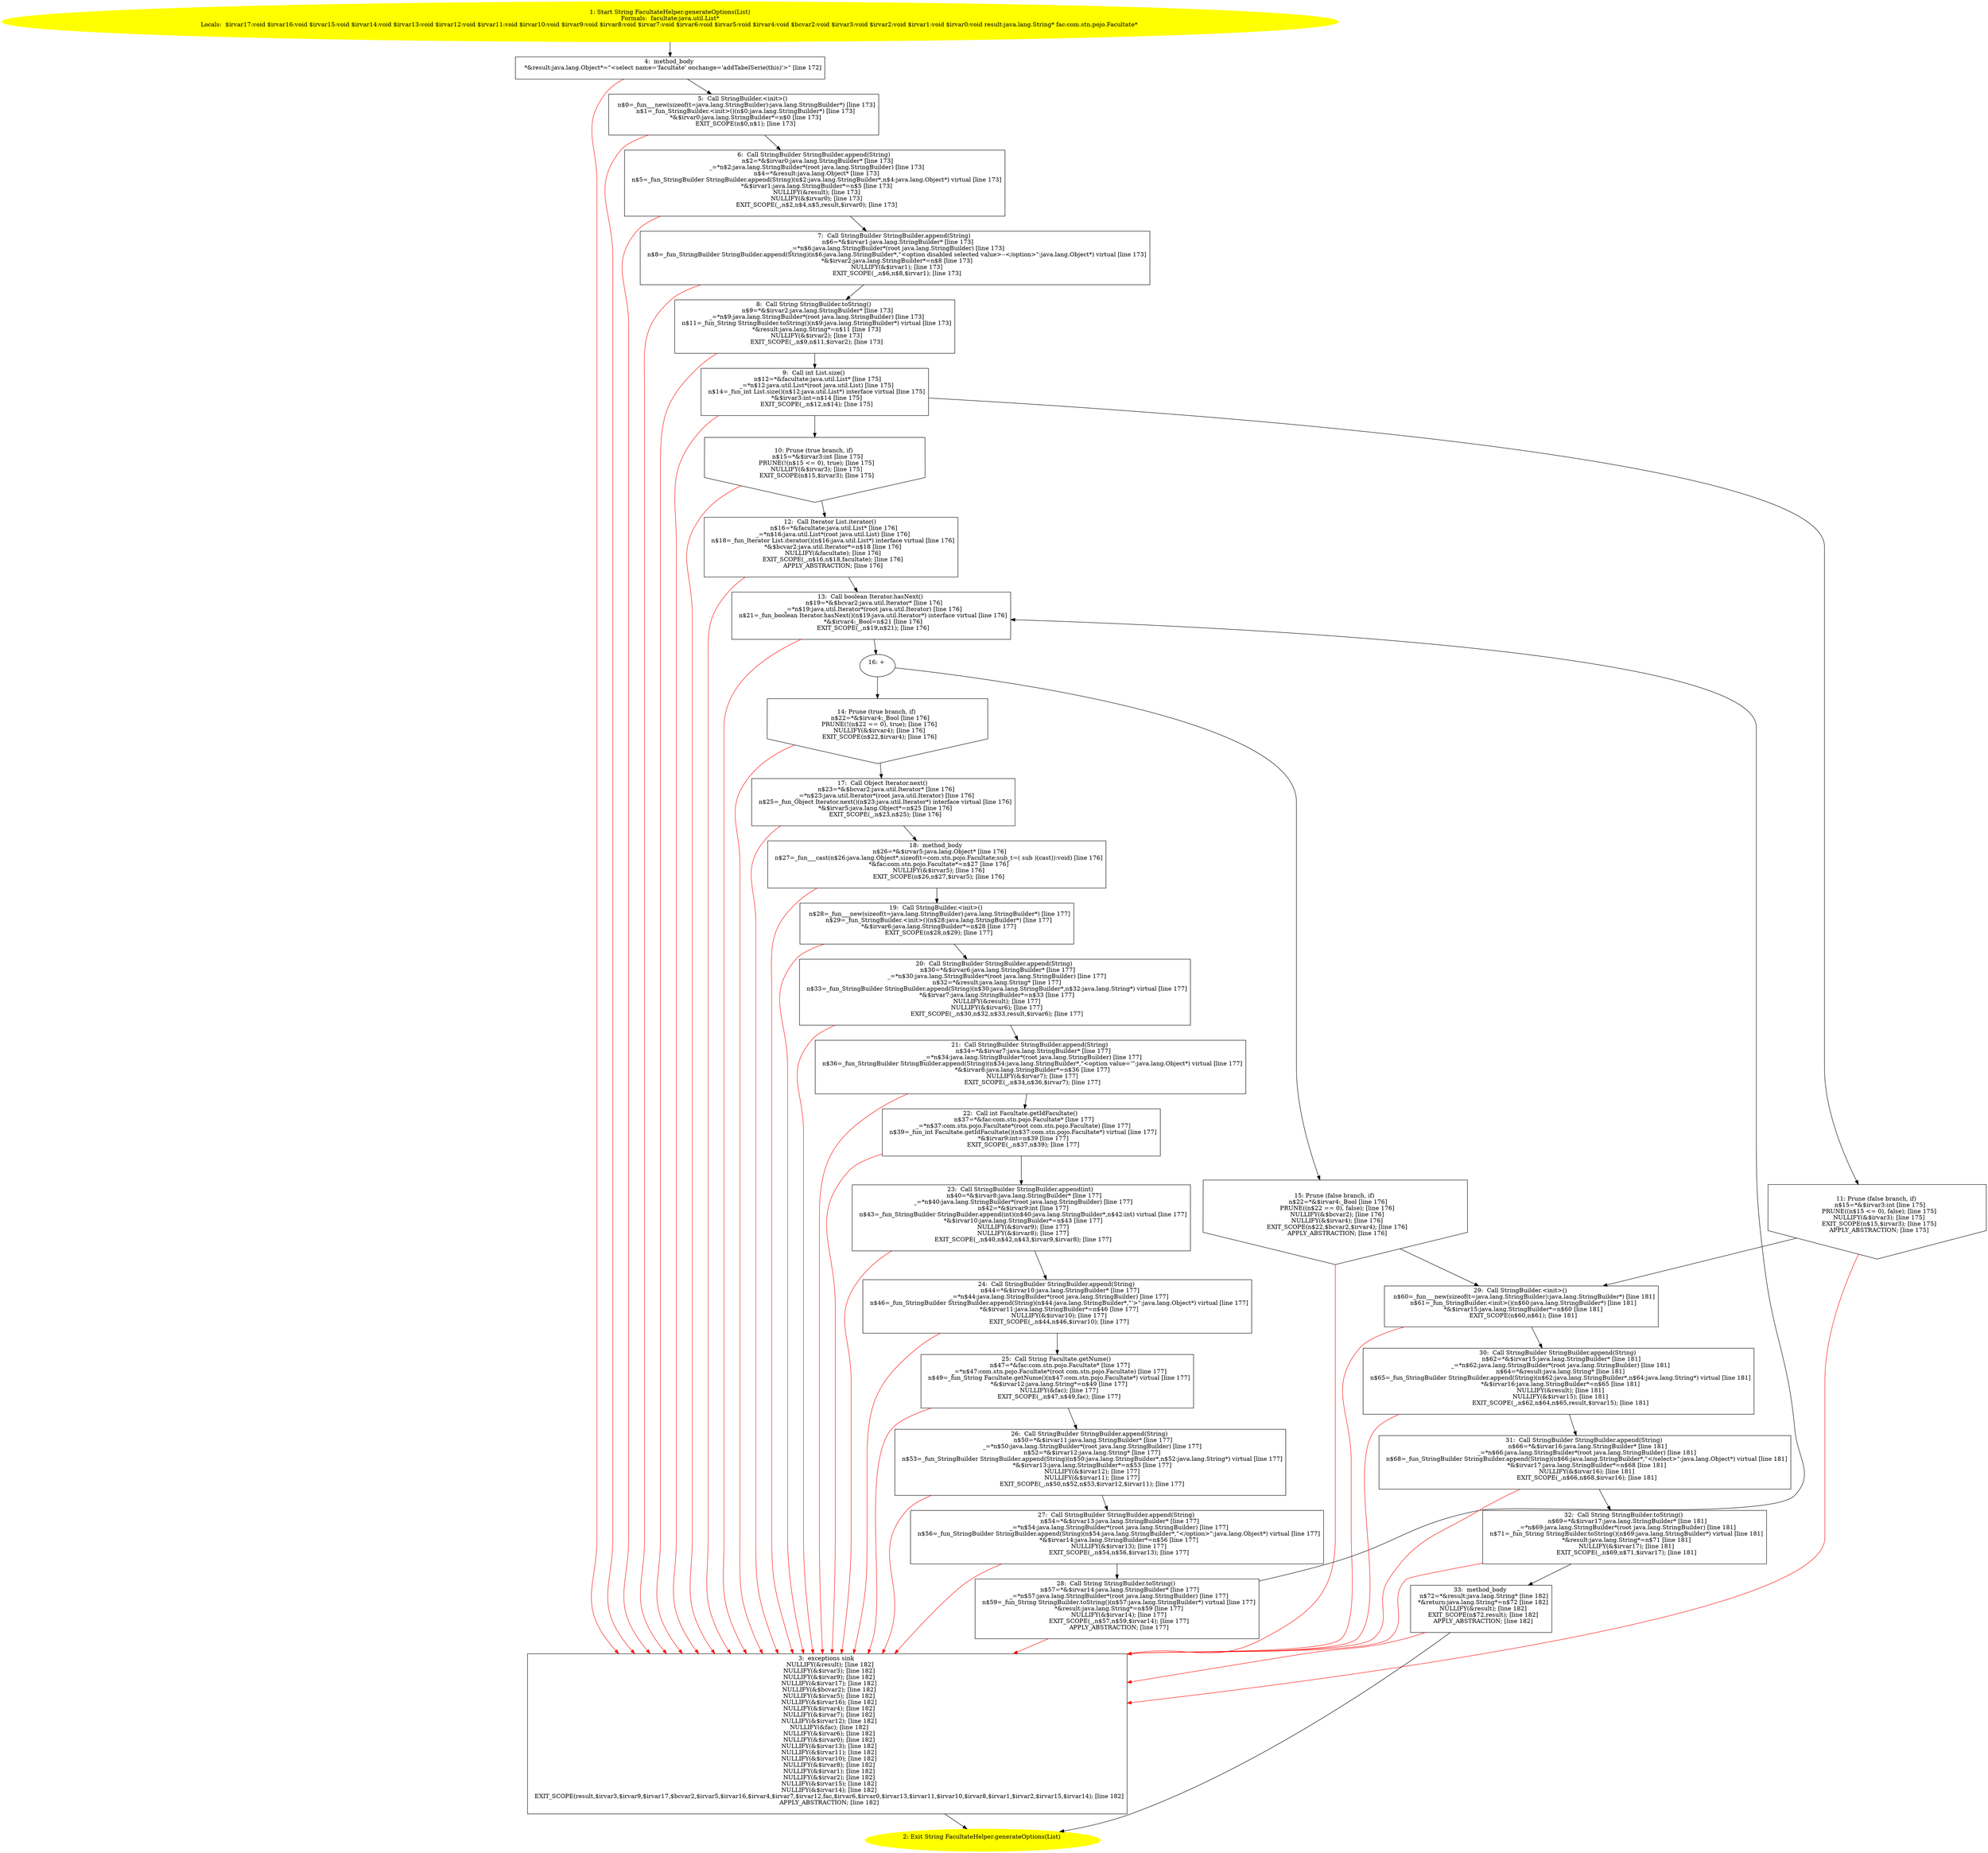 /* @generated */
digraph cfg {
"com.stn.helpers.FacultateHelper.generateOptions(java.util.List):java.lang.String.1be2f9371df6adc9c502d58db82ee030_1" [label="1: Start String FacultateHelper.generateOptions(List)\nFormals:  facultate:java.util.List*\nLocals:  $irvar17:void $irvar16:void $irvar15:void $irvar14:void $irvar13:void $irvar12:void $irvar11:void $irvar10:void $irvar9:void $irvar8:void $irvar7:void $irvar6:void $irvar5:void $irvar4:void $bcvar2:void $irvar3:void $irvar2:void $irvar1:void $irvar0:void result:java.lang.String* fac:com.stn.pojo.Facultate* \n  " color=yellow style=filled]
	

	 "com.stn.helpers.FacultateHelper.generateOptions(java.util.List):java.lang.String.1be2f9371df6adc9c502d58db82ee030_1" -> "com.stn.helpers.FacultateHelper.generateOptions(java.util.List):java.lang.String.1be2f9371df6adc9c502d58db82ee030_4" ;
"com.stn.helpers.FacultateHelper.generateOptions(java.util.List):java.lang.String.1be2f9371df6adc9c502d58db82ee030_2" [label="2: Exit String FacultateHelper.generateOptions(List) \n  " color=yellow style=filled]
	

"com.stn.helpers.FacultateHelper.generateOptions(java.util.List):java.lang.String.1be2f9371df6adc9c502d58db82ee030_3" [label="3:  exceptions sink \n   NULLIFY(&result); [line 182]\n  NULLIFY(&$irvar3); [line 182]\n  NULLIFY(&$irvar9); [line 182]\n  NULLIFY(&$irvar17); [line 182]\n  NULLIFY(&$bcvar2); [line 182]\n  NULLIFY(&$irvar5); [line 182]\n  NULLIFY(&$irvar16); [line 182]\n  NULLIFY(&$irvar4); [line 182]\n  NULLIFY(&$irvar7); [line 182]\n  NULLIFY(&$irvar12); [line 182]\n  NULLIFY(&fac); [line 182]\n  NULLIFY(&$irvar6); [line 182]\n  NULLIFY(&$irvar0); [line 182]\n  NULLIFY(&$irvar13); [line 182]\n  NULLIFY(&$irvar11); [line 182]\n  NULLIFY(&$irvar10); [line 182]\n  NULLIFY(&$irvar8); [line 182]\n  NULLIFY(&$irvar1); [line 182]\n  NULLIFY(&$irvar2); [line 182]\n  NULLIFY(&$irvar15); [line 182]\n  NULLIFY(&$irvar14); [line 182]\n  EXIT_SCOPE(result,$irvar3,$irvar9,$irvar17,$bcvar2,$irvar5,$irvar16,$irvar4,$irvar7,$irvar12,fac,$irvar6,$irvar0,$irvar13,$irvar11,$irvar10,$irvar8,$irvar1,$irvar2,$irvar15,$irvar14); [line 182]\n  APPLY_ABSTRACTION; [line 182]\n " shape="box"]
	

	 "com.stn.helpers.FacultateHelper.generateOptions(java.util.List):java.lang.String.1be2f9371df6adc9c502d58db82ee030_3" -> "com.stn.helpers.FacultateHelper.generateOptions(java.util.List):java.lang.String.1be2f9371df6adc9c502d58db82ee030_2" ;
"com.stn.helpers.FacultateHelper.generateOptions(java.util.List):java.lang.String.1be2f9371df6adc9c502d58db82ee030_4" [label="4:  method_body \n   *&result:java.lang.Object*=\"<select name='facultate' onchange='addTabelSerie(this)'>\" [line 172]\n " shape="box"]
	

	 "com.stn.helpers.FacultateHelper.generateOptions(java.util.List):java.lang.String.1be2f9371df6adc9c502d58db82ee030_4" -> "com.stn.helpers.FacultateHelper.generateOptions(java.util.List):java.lang.String.1be2f9371df6adc9c502d58db82ee030_5" ;
	 "com.stn.helpers.FacultateHelper.generateOptions(java.util.List):java.lang.String.1be2f9371df6adc9c502d58db82ee030_4" -> "com.stn.helpers.FacultateHelper.generateOptions(java.util.List):java.lang.String.1be2f9371df6adc9c502d58db82ee030_3" [color="red" ];
"com.stn.helpers.FacultateHelper.generateOptions(java.util.List):java.lang.String.1be2f9371df6adc9c502d58db82ee030_5" [label="5:  Call StringBuilder.<init>() \n   n$0=_fun___new(sizeof(t=java.lang.StringBuilder):java.lang.StringBuilder*) [line 173]\n  n$1=_fun_StringBuilder.<init>()(n$0:java.lang.StringBuilder*) [line 173]\n  *&$irvar0:java.lang.StringBuilder*=n$0 [line 173]\n  EXIT_SCOPE(n$0,n$1); [line 173]\n " shape="box"]
	

	 "com.stn.helpers.FacultateHelper.generateOptions(java.util.List):java.lang.String.1be2f9371df6adc9c502d58db82ee030_5" -> "com.stn.helpers.FacultateHelper.generateOptions(java.util.List):java.lang.String.1be2f9371df6adc9c502d58db82ee030_6" ;
	 "com.stn.helpers.FacultateHelper.generateOptions(java.util.List):java.lang.String.1be2f9371df6adc9c502d58db82ee030_5" -> "com.stn.helpers.FacultateHelper.generateOptions(java.util.List):java.lang.String.1be2f9371df6adc9c502d58db82ee030_3" [color="red" ];
"com.stn.helpers.FacultateHelper.generateOptions(java.util.List):java.lang.String.1be2f9371df6adc9c502d58db82ee030_6" [label="6:  Call StringBuilder StringBuilder.append(String) \n   n$2=*&$irvar0:java.lang.StringBuilder* [line 173]\n  _=*n$2:java.lang.StringBuilder*(root java.lang.StringBuilder) [line 173]\n  n$4=*&result:java.lang.Object* [line 173]\n  n$5=_fun_StringBuilder StringBuilder.append(String)(n$2:java.lang.StringBuilder*,n$4:java.lang.Object*) virtual [line 173]\n  *&$irvar1:java.lang.StringBuilder*=n$5 [line 173]\n  NULLIFY(&result); [line 173]\n  NULLIFY(&$irvar0); [line 173]\n  EXIT_SCOPE(_,n$2,n$4,n$5,result,$irvar0); [line 173]\n " shape="box"]
	

	 "com.stn.helpers.FacultateHelper.generateOptions(java.util.List):java.lang.String.1be2f9371df6adc9c502d58db82ee030_6" -> "com.stn.helpers.FacultateHelper.generateOptions(java.util.List):java.lang.String.1be2f9371df6adc9c502d58db82ee030_7" ;
	 "com.stn.helpers.FacultateHelper.generateOptions(java.util.List):java.lang.String.1be2f9371df6adc9c502d58db82ee030_6" -> "com.stn.helpers.FacultateHelper.generateOptions(java.util.List):java.lang.String.1be2f9371df6adc9c502d58db82ee030_3" [color="red" ];
"com.stn.helpers.FacultateHelper.generateOptions(java.util.List):java.lang.String.1be2f9371df6adc9c502d58db82ee030_7" [label="7:  Call StringBuilder StringBuilder.append(String) \n   n$6=*&$irvar1:java.lang.StringBuilder* [line 173]\n  _=*n$6:java.lang.StringBuilder*(root java.lang.StringBuilder) [line 173]\n  n$8=_fun_StringBuilder StringBuilder.append(String)(n$6:java.lang.StringBuilder*,\"<option disabled selected value>--</option>\":java.lang.Object*) virtual [line 173]\n  *&$irvar2:java.lang.StringBuilder*=n$8 [line 173]\n  NULLIFY(&$irvar1); [line 173]\n  EXIT_SCOPE(_,n$6,n$8,$irvar1); [line 173]\n " shape="box"]
	

	 "com.stn.helpers.FacultateHelper.generateOptions(java.util.List):java.lang.String.1be2f9371df6adc9c502d58db82ee030_7" -> "com.stn.helpers.FacultateHelper.generateOptions(java.util.List):java.lang.String.1be2f9371df6adc9c502d58db82ee030_8" ;
	 "com.stn.helpers.FacultateHelper.generateOptions(java.util.List):java.lang.String.1be2f9371df6adc9c502d58db82ee030_7" -> "com.stn.helpers.FacultateHelper.generateOptions(java.util.List):java.lang.String.1be2f9371df6adc9c502d58db82ee030_3" [color="red" ];
"com.stn.helpers.FacultateHelper.generateOptions(java.util.List):java.lang.String.1be2f9371df6adc9c502d58db82ee030_8" [label="8:  Call String StringBuilder.toString() \n   n$9=*&$irvar2:java.lang.StringBuilder* [line 173]\n  _=*n$9:java.lang.StringBuilder*(root java.lang.StringBuilder) [line 173]\n  n$11=_fun_String StringBuilder.toString()(n$9:java.lang.StringBuilder*) virtual [line 173]\n  *&result:java.lang.String*=n$11 [line 173]\n  NULLIFY(&$irvar2); [line 173]\n  EXIT_SCOPE(_,n$9,n$11,$irvar2); [line 173]\n " shape="box"]
	

	 "com.stn.helpers.FacultateHelper.generateOptions(java.util.List):java.lang.String.1be2f9371df6adc9c502d58db82ee030_8" -> "com.stn.helpers.FacultateHelper.generateOptions(java.util.List):java.lang.String.1be2f9371df6adc9c502d58db82ee030_9" ;
	 "com.stn.helpers.FacultateHelper.generateOptions(java.util.List):java.lang.String.1be2f9371df6adc9c502d58db82ee030_8" -> "com.stn.helpers.FacultateHelper.generateOptions(java.util.List):java.lang.String.1be2f9371df6adc9c502d58db82ee030_3" [color="red" ];
"com.stn.helpers.FacultateHelper.generateOptions(java.util.List):java.lang.String.1be2f9371df6adc9c502d58db82ee030_9" [label="9:  Call int List.size() \n   n$12=*&facultate:java.util.List* [line 175]\n  _=*n$12:java.util.List*(root java.util.List) [line 175]\n  n$14=_fun_int List.size()(n$12:java.util.List*) interface virtual [line 175]\n  *&$irvar3:int=n$14 [line 175]\n  EXIT_SCOPE(_,n$12,n$14); [line 175]\n " shape="box"]
	

	 "com.stn.helpers.FacultateHelper.generateOptions(java.util.List):java.lang.String.1be2f9371df6adc9c502d58db82ee030_9" -> "com.stn.helpers.FacultateHelper.generateOptions(java.util.List):java.lang.String.1be2f9371df6adc9c502d58db82ee030_10" ;
	 "com.stn.helpers.FacultateHelper.generateOptions(java.util.List):java.lang.String.1be2f9371df6adc9c502d58db82ee030_9" -> "com.stn.helpers.FacultateHelper.generateOptions(java.util.List):java.lang.String.1be2f9371df6adc9c502d58db82ee030_11" ;
	 "com.stn.helpers.FacultateHelper.generateOptions(java.util.List):java.lang.String.1be2f9371df6adc9c502d58db82ee030_9" -> "com.stn.helpers.FacultateHelper.generateOptions(java.util.List):java.lang.String.1be2f9371df6adc9c502d58db82ee030_3" [color="red" ];
"com.stn.helpers.FacultateHelper.generateOptions(java.util.List):java.lang.String.1be2f9371df6adc9c502d58db82ee030_10" [label="10: Prune (true branch, if) \n   n$15=*&$irvar3:int [line 175]\n  PRUNE(!(n$15 <= 0), true); [line 175]\n  NULLIFY(&$irvar3); [line 175]\n  EXIT_SCOPE(n$15,$irvar3); [line 175]\n " shape="invhouse"]
	

	 "com.stn.helpers.FacultateHelper.generateOptions(java.util.List):java.lang.String.1be2f9371df6adc9c502d58db82ee030_10" -> "com.stn.helpers.FacultateHelper.generateOptions(java.util.List):java.lang.String.1be2f9371df6adc9c502d58db82ee030_12" ;
	 "com.stn.helpers.FacultateHelper.generateOptions(java.util.List):java.lang.String.1be2f9371df6adc9c502d58db82ee030_10" -> "com.stn.helpers.FacultateHelper.generateOptions(java.util.List):java.lang.String.1be2f9371df6adc9c502d58db82ee030_3" [color="red" ];
"com.stn.helpers.FacultateHelper.generateOptions(java.util.List):java.lang.String.1be2f9371df6adc9c502d58db82ee030_11" [label="11: Prune (false branch, if) \n   n$15=*&$irvar3:int [line 175]\n  PRUNE((n$15 <= 0), false); [line 175]\n  NULLIFY(&$irvar3); [line 175]\n  EXIT_SCOPE(n$15,$irvar3); [line 175]\n  APPLY_ABSTRACTION; [line 175]\n " shape="invhouse"]
	

	 "com.stn.helpers.FacultateHelper.generateOptions(java.util.List):java.lang.String.1be2f9371df6adc9c502d58db82ee030_11" -> "com.stn.helpers.FacultateHelper.generateOptions(java.util.List):java.lang.String.1be2f9371df6adc9c502d58db82ee030_29" ;
	 "com.stn.helpers.FacultateHelper.generateOptions(java.util.List):java.lang.String.1be2f9371df6adc9c502d58db82ee030_11" -> "com.stn.helpers.FacultateHelper.generateOptions(java.util.List):java.lang.String.1be2f9371df6adc9c502d58db82ee030_3" [color="red" ];
"com.stn.helpers.FacultateHelper.generateOptions(java.util.List):java.lang.String.1be2f9371df6adc9c502d58db82ee030_12" [label="12:  Call Iterator List.iterator() \n   n$16=*&facultate:java.util.List* [line 176]\n  _=*n$16:java.util.List*(root java.util.List) [line 176]\n  n$18=_fun_Iterator List.iterator()(n$16:java.util.List*) interface virtual [line 176]\n  *&$bcvar2:java.util.Iterator*=n$18 [line 176]\n  NULLIFY(&facultate); [line 176]\n  EXIT_SCOPE(_,n$16,n$18,facultate); [line 176]\n  APPLY_ABSTRACTION; [line 176]\n " shape="box"]
	

	 "com.stn.helpers.FacultateHelper.generateOptions(java.util.List):java.lang.String.1be2f9371df6adc9c502d58db82ee030_12" -> "com.stn.helpers.FacultateHelper.generateOptions(java.util.List):java.lang.String.1be2f9371df6adc9c502d58db82ee030_13" ;
	 "com.stn.helpers.FacultateHelper.generateOptions(java.util.List):java.lang.String.1be2f9371df6adc9c502d58db82ee030_12" -> "com.stn.helpers.FacultateHelper.generateOptions(java.util.List):java.lang.String.1be2f9371df6adc9c502d58db82ee030_3" [color="red" ];
"com.stn.helpers.FacultateHelper.generateOptions(java.util.List):java.lang.String.1be2f9371df6adc9c502d58db82ee030_13" [label="13:  Call boolean Iterator.hasNext() \n   n$19=*&$bcvar2:java.util.Iterator* [line 176]\n  _=*n$19:java.util.Iterator*(root java.util.Iterator) [line 176]\n  n$21=_fun_boolean Iterator.hasNext()(n$19:java.util.Iterator*) interface virtual [line 176]\n  *&$irvar4:_Bool=n$21 [line 176]\n  EXIT_SCOPE(_,n$19,n$21); [line 176]\n " shape="box"]
	

	 "com.stn.helpers.FacultateHelper.generateOptions(java.util.List):java.lang.String.1be2f9371df6adc9c502d58db82ee030_13" -> "com.stn.helpers.FacultateHelper.generateOptions(java.util.List):java.lang.String.1be2f9371df6adc9c502d58db82ee030_16" ;
	 "com.stn.helpers.FacultateHelper.generateOptions(java.util.List):java.lang.String.1be2f9371df6adc9c502d58db82ee030_13" -> "com.stn.helpers.FacultateHelper.generateOptions(java.util.List):java.lang.String.1be2f9371df6adc9c502d58db82ee030_3" [color="red" ];
"com.stn.helpers.FacultateHelper.generateOptions(java.util.List):java.lang.String.1be2f9371df6adc9c502d58db82ee030_14" [label="14: Prune (true branch, if) \n   n$22=*&$irvar4:_Bool [line 176]\n  PRUNE(!(n$22 == 0), true); [line 176]\n  NULLIFY(&$irvar4); [line 176]\n  EXIT_SCOPE(n$22,$irvar4); [line 176]\n " shape="invhouse"]
	

	 "com.stn.helpers.FacultateHelper.generateOptions(java.util.List):java.lang.String.1be2f9371df6adc9c502d58db82ee030_14" -> "com.stn.helpers.FacultateHelper.generateOptions(java.util.List):java.lang.String.1be2f9371df6adc9c502d58db82ee030_17" ;
	 "com.stn.helpers.FacultateHelper.generateOptions(java.util.List):java.lang.String.1be2f9371df6adc9c502d58db82ee030_14" -> "com.stn.helpers.FacultateHelper.generateOptions(java.util.List):java.lang.String.1be2f9371df6adc9c502d58db82ee030_3" [color="red" ];
"com.stn.helpers.FacultateHelper.generateOptions(java.util.List):java.lang.String.1be2f9371df6adc9c502d58db82ee030_15" [label="15: Prune (false branch, if) \n   n$22=*&$irvar4:_Bool [line 176]\n  PRUNE((n$22 == 0), false); [line 176]\n  NULLIFY(&$bcvar2); [line 176]\n  NULLIFY(&$irvar4); [line 176]\n  EXIT_SCOPE(n$22,$bcvar2,$irvar4); [line 176]\n  APPLY_ABSTRACTION; [line 176]\n " shape="invhouse"]
	

	 "com.stn.helpers.FacultateHelper.generateOptions(java.util.List):java.lang.String.1be2f9371df6adc9c502d58db82ee030_15" -> "com.stn.helpers.FacultateHelper.generateOptions(java.util.List):java.lang.String.1be2f9371df6adc9c502d58db82ee030_29" ;
	 "com.stn.helpers.FacultateHelper.generateOptions(java.util.List):java.lang.String.1be2f9371df6adc9c502d58db82ee030_15" -> "com.stn.helpers.FacultateHelper.generateOptions(java.util.List):java.lang.String.1be2f9371df6adc9c502d58db82ee030_3" [color="red" ];
"com.stn.helpers.FacultateHelper.generateOptions(java.util.List):java.lang.String.1be2f9371df6adc9c502d58db82ee030_16" [label="16: + \n  " ]
	

	 "com.stn.helpers.FacultateHelper.generateOptions(java.util.List):java.lang.String.1be2f9371df6adc9c502d58db82ee030_16" -> "com.stn.helpers.FacultateHelper.generateOptions(java.util.List):java.lang.String.1be2f9371df6adc9c502d58db82ee030_14" ;
	 "com.stn.helpers.FacultateHelper.generateOptions(java.util.List):java.lang.String.1be2f9371df6adc9c502d58db82ee030_16" -> "com.stn.helpers.FacultateHelper.generateOptions(java.util.List):java.lang.String.1be2f9371df6adc9c502d58db82ee030_15" ;
"com.stn.helpers.FacultateHelper.generateOptions(java.util.List):java.lang.String.1be2f9371df6adc9c502d58db82ee030_17" [label="17:  Call Object Iterator.next() \n   n$23=*&$bcvar2:java.util.Iterator* [line 176]\n  _=*n$23:java.util.Iterator*(root java.util.Iterator) [line 176]\n  n$25=_fun_Object Iterator.next()(n$23:java.util.Iterator*) interface virtual [line 176]\n  *&$irvar5:java.lang.Object*=n$25 [line 176]\n  EXIT_SCOPE(_,n$23,n$25); [line 176]\n " shape="box"]
	

	 "com.stn.helpers.FacultateHelper.generateOptions(java.util.List):java.lang.String.1be2f9371df6adc9c502d58db82ee030_17" -> "com.stn.helpers.FacultateHelper.generateOptions(java.util.List):java.lang.String.1be2f9371df6adc9c502d58db82ee030_18" ;
	 "com.stn.helpers.FacultateHelper.generateOptions(java.util.List):java.lang.String.1be2f9371df6adc9c502d58db82ee030_17" -> "com.stn.helpers.FacultateHelper.generateOptions(java.util.List):java.lang.String.1be2f9371df6adc9c502d58db82ee030_3" [color="red" ];
"com.stn.helpers.FacultateHelper.generateOptions(java.util.List):java.lang.String.1be2f9371df6adc9c502d58db82ee030_18" [label="18:  method_body \n   n$26=*&$irvar5:java.lang.Object* [line 176]\n  n$27=_fun___cast(n$26:java.lang.Object*,sizeof(t=com.stn.pojo.Facultate;sub_t=( sub )(cast)):void) [line 176]\n  *&fac:com.stn.pojo.Facultate*=n$27 [line 176]\n  NULLIFY(&$irvar5); [line 176]\n  EXIT_SCOPE(n$26,n$27,$irvar5); [line 176]\n " shape="box"]
	

	 "com.stn.helpers.FacultateHelper.generateOptions(java.util.List):java.lang.String.1be2f9371df6adc9c502d58db82ee030_18" -> "com.stn.helpers.FacultateHelper.generateOptions(java.util.List):java.lang.String.1be2f9371df6adc9c502d58db82ee030_19" ;
	 "com.stn.helpers.FacultateHelper.generateOptions(java.util.List):java.lang.String.1be2f9371df6adc9c502d58db82ee030_18" -> "com.stn.helpers.FacultateHelper.generateOptions(java.util.List):java.lang.String.1be2f9371df6adc9c502d58db82ee030_3" [color="red" ];
"com.stn.helpers.FacultateHelper.generateOptions(java.util.List):java.lang.String.1be2f9371df6adc9c502d58db82ee030_19" [label="19:  Call StringBuilder.<init>() \n   n$28=_fun___new(sizeof(t=java.lang.StringBuilder):java.lang.StringBuilder*) [line 177]\n  n$29=_fun_StringBuilder.<init>()(n$28:java.lang.StringBuilder*) [line 177]\n  *&$irvar6:java.lang.StringBuilder*=n$28 [line 177]\n  EXIT_SCOPE(n$28,n$29); [line 177]\n " shape="box"]
	

	 "com.stn.helpers.FacultateHelper.generateOptions(java.util.List):java.lang.String.1be2f9371df6adc9c502d58db82ee030_19" -> "com.stn.helpers.FacultateHelper.generateOptions(java.util.List):java.lang.String.1be2f9371df6adc9c502d58db82ee030_20" ;
	 "com.stn.helpers.FacultateHelper.generateOptions(java.util.List):java.lang.String.1be2f9371df6adc9c502d58db82ee030_19" -> "com.stn.helpers.FacultateHelper.generateOptions(java.util.List):java.lang.String.1be2f9371df6adc9c502d58db82ee030_3" [color="red" ];
"com.stn.helpers.FacultateHelper.generateOptions(java.util.List):java.lang.String.1be2f9371df6adc9c502d58db82ee030_20" [label="20:  Call StringBuilder StringBuilder.append(String) \n   n$30=*&$irvar6:java.lang.StringBuilder* [line 177]\n  _=*n$30:java.lang.StringBuilder*(root java.lang.StringBuilder) [line 177]\n  n$32=*&result:java.lang.String* [line 177]\n  n$33=_fun_StringBuilder StringBuilder.append(String)(n$30:java.lang.StringBuilder*,n$32:java.lang.String*) virtual [line 177]\n  *&$irvar7:java.lang.StringBuilder*=n$33 [line 177]\n  NULLIFY(&result); [line 177]\n  NULLIFY(&$irvar6); [line 177]\n  EXIT_SCOPE(_,n$30,n$32,n$33,result,$irvar6); [line 177]\n " shape="box"]
	

	 "com.stn.helpers.FacultateHelper.generateOptions(java.util.List):java.lang.String.1be2f9371df6adc9c502d58db82ee030_20" -> "com.stn.helpers.FacultateHelper.generateOptions(java.util.List):java.lang.String.1be2f9371df6adc9c502d58db82ee030_21" ;
	 "com.stn.helpers.FacultateHelper.generateOptions(java.util.List):java.lang.String.1be2f9371df6adc9c502d58db82ee030_20" -> "com.stn.helpers.FacultateHelper.generateOptions(java.util.List):java.lang.String.1be2f9371df6adc9c502d58db82ee030_3" [color="red" ];
"com.stn.helpers.FacultateHelper.generateOptions(java.util.List):java.lang.String.1be2f9371df6adc9c502d58db82ee030_21" [label="21:  Call StringBuilder StringBuilder.append(String) \n   n$34=*&$irvar7:java.lang.StringBuilder* [line 177]\n  _=*n$34:java.lang.StringBuilder*(root java.lang.StringBuilder) [line 177]\n  n$36=_fun_StringBuilder StringBuilder.append(String)(n$34:java.lang.StringBuilder*,\"<option value='\":java.lang.Object*) virtual [line 177]\n  *&$irvar8:java.lang.StringBuilder*=n$36 [line 177]\n  NULLIFY(&$irvar7); [line 177]\n  EXIT_SCOPE(_,n$34,n$36,$irvar7); [line 177]\n " shape="box"]
	

	 "com.stn.helpers.FacultateHelper.generateOptions(java.util.List):java.lang.String.1be2f9371df6adc9c502d58db82ee030_21" -> "com.stn.helpers.FacultateHelper.generateOptions(java.util.List):java.lang.String.1be2f9371df6adc9c502d58db82ee030_22" ;
	 "com.stn.helpers.FacultateHelper.generateOptions(java.util.List):java.lang.String.1be2f9371df6adc9c502d58db82ee030_21" -> "com.stn.helpers.FacultateHelper.generateOptions(java.util.List):java.lang.String.1be2f9371df6adc9c502d58db82ee030_3" [color="red" ];
"com.stn.helpers.FacultateHelper.generateOptions(java.util.List):java.lang.String.1be2f9371df6adc9c502d58db82ee030_22" [label="22:  Call int Facultate.getIdFacultate() \n   n$37=*&fac:com.stn.pojo.Facultate* [line 177]\n  _=*n$37:com.stn.pojo.Facultate*(root com.stn.pojo.Facultate) [line 177]\n  n$39=_fun_int Facultate.getIdFacultate()(n$37:com.stn.pojo.Facultate*) virtual [line 177]\n  *&$irvar9:int=n$39 [line 177]\n  EXIT_SCOPE(_,n$37,n$39); [line 177]\n " shape="box"]
	

	 "com.stn.helpers.FacultateHelper.generateOptions(java.util.List):java.lang.String.1be2f9371df6adc9c502d58db82ee030_22" -> "com.stn.helpers.FacultateHelper.generateOptions(java.util.List):java.lang.String.1be2f9371df6adc9c502d58db82ee030_23" ;
	 "com.stn.helpers.FacultateHelper.generateOptions(java.util.List):java.lang.String.1be2f9371df6adc9c502d58db82ee030_22" -> "com.stn.helpers.FacultateHelper.generateOptions(java.util.List):java.lang.String.1be2f9371df6adc9c502d58db82ee030_3" [color="red" ];
"com.stn.helpers.FacultateHelper.generateOptions(java.util.List):java.lang.String.1be2f9371df6adc9c502d58db82ee030_23" [label="23:  Call StringBuilder StringBuilder.append(int) \n   n$40=*&$irvar8:java.lang.StringBuilder* [line 177]\n  _=*n$40:java.lang.StringBuilder*(root java.lang.StringBuilder) [line 177]\n  n$42=*&$irvar9:int [line 177]\n  n$43=_fun_StringBuilder StringBuilder.append(int)(n$40:java.lang.StringBuilder*,n$42:int) virtual [line 177]\n  *&$irvar10:java.lang.StringBuilder*=n$43 [line 177]\n  NULLIFY(&$irvar9); [line 177]\n  NULLIFY(&$irvar8); [line 177]\n  EXIT_SCOPE(_,n$40,n$42,n$43,$irvar9,$irvar8); [line 177]\n " shape="box"]
	

	 "com.stn.helpers.FacultateHelper.generateOptions(java.util.List):java.lang.String.1be2f9371df6adc9c502d58db82ee030_23" -> "com.stn.helpers.FacultateHelper.generateOptions(java.util.List):java.lang.String.1be2f9371df6adc9c502d58db82ee030_24" ;
	 "com.stn.helpers.FacultateHelper.generateOptions(java.util.List):java.lang.String.1be2f9371df6adc9c502d58db82ee030_23" -> "com.stn.helpers.FacultateHelper.generateOptions(java.util.List):java.lang.String.1be2f9371df6adc9c502d58db82ee030_3" [color="red" ];
"com.stn.helpers.FacultateHelper.generateOptions(java.util.List):java.lang.String.1be2f9371df6adc9c502d58db82ee030_24" [label="24:  Call StringBuilder StringBuilder.append(String) \n   n$44=*&$irvar10:java.lang.StringBuilder* [line 177]\n  _=*n$44:java.lang.StringBuilder*(root java.lang.StringBuilder) [line 177]\n  n$46=_fun_StringBuilder StringBuilder.append(String)(n$44:java.lang.StringBuilder*,\"'>\":java.lang.Object*) virtual [line 177]\n  *&$irvar11:java.lang.StringBuilder*=n$46 [line 177]\n  NULLIFY(&$irvar10); [line 177]\n  EXIT_SCOPE(_,n$44,n$46,$irvar10); [line 177]\n " shape="box"]
	

	 "com.stn.helpers.FacultateHelper.generateOptions(java.util.List):java.lang.String.1be2f9371df6adc9c502d58db82ee030_24" -> "com.stn.helpers.FacultateHelper.generateOptions(java.util.List):java.lang.String.1be2f9371df6adc9c502d58db82ee030_25" ;
	 "com.stn.helpers.FacultateHelper.generateOptions(java.util.List):java.lang.String.1be2f9371df6adc9c502d58db82ee030_24" -> "com.stn.helpers.FacultateHelper.generateOptions(java.util.List):java.lang.String.1be2f9371df6adc9c502d58db82ee030_3" [color="red" ];
"com.stn.helpers.FacultateHelper.generateOptions(java.util.List):java.lang.String.1be2f9371df6adc9c502d58db82ee030_25" [label="25:  Call String Facultate.getNume() \n   n$47=*&fac:com.stn.pojo.Facultate* [line 177]\n  _=*n$47:com.stn.pojo.Facultate*(root com.stn.pojo.Facultate) [line 177]\n  n$49=_fun_String Facultate.getNume()(n$47:com.stn.pojo.Facultate*) virtual [line 177]\n  *&$irvar12:java.lang.String*=n$49 [line 177]\n  NULLIFY(&fac); [line 177]\n  EXIT_SCOPE(_,n$47,n$49,fac); [line 177]\n " shape="box"]
	

	 "com.stn.helpers.FacultateHelper.generateOptions(java.util.List):java.lang.String.1be2f9371df6adc9c502d58db82ee030_25" -> "com.stn.helpers.FacultateHelper.generateOptions(java.util.List):java.lang.String.1be2f9371df6adc9c502d58db82ee030_26" ;
	 "com.stn.helpers.FacultateHelper.generateOptions(java.util.List):java.lang.String.1be2f9371df6adc9c502d58db82ee030_25" -> "com.stn.helpers.FacultateHelper.generateOptions(java.util.List):java.lang.String.1be2f9371df6adc9c502d58db82ee030_3" [color="red" ];
"com.stn.helpers.FacultateHelper.generateOptions(java.util.List):java.lang.String.1be2f9371df6adc9c502d58db82ee030_26" [label="26:  Call StringBuilder StringBuilder.append(String) \n   n$50=*&$irvar11:java.lang.StringBuilder* [line 177]\n  _=*n$50:java.lang.StringBuilder*(root java.lang.StringBuilder) [line 177]\n  n$52=*&$irvar12:java.lang.String* [line 177]\n  n$53=_fun_StringBuilder StringBuilder.append(String)(n$50:java.lang.StringBuilder*,n$52:java.lang.String*) virtual [line 177]\n  *&$irvar13:java.lang.StringBuilder*=n$53 [line 177]\n  NULLIFY(&$irvar12); [line 177]\n  NULLIFY(&$irvar11); [line 177]\n  EXIT_SCOPE(_,n$50,n$52,n$53,$irvar12,$irvar11); [line 177]\n " shape="box"]
	

	 "com.stn.helpers.FacultateHelper.generateOptions(java.util.List):java.lang.String.1be2f9371df6adc9c502d58db82ee030_26" -> "com.stn.helpers.FacultateHelper.generateOptions(java.util.List):java.lang.String.1be2f9371df6adc9c502d58db82ee030_27" ;
	 "com.stn.helpers.FacultateHelper.generateOptions(java.util.List):java.lang.String.1be2f9371df6adc9c502d58db82ee030_26" -> "com.stn.helpers.FacultateHelper.generateOptions(java.util.List):java.lang.String.1be2f9371df6adc9c502d58db82ee030_3" [color="red" ];
"com.stn.helpers.FacultateHelper.generateOptions(java.util.List):java.lang.String.1be2f9371df6adc9c502d58db82ee030_27" [label="27:  Call StringBuilder StringBuilder.append(String) \n   n$54=*&$irvar13:java.lang.StringBuilder* [line 177]\n  _=*n$54:java.lang.StringBuilder*(root java.lang.StringBuilder) [line 177]\n  n$56=_fun_StringBuilder StringBuilder.append(String)(n$54:java.lang.StringBuilder*,\"</option>\":java.lang.Object*) virtual [line 177]\n  *&$irvar14:java.lang.StringBuilder*=n$56 [line 177]\n  NULLIFY(&$irvar13); [line 177]\n  EXIT_SCOPE(_,n$54,n$56,$irvar13); [line 177]\n " shape="box"]
	

	 "com.stn.helpers.FacultateHelper.generateOptions(java.util.List):java.lang.String.1be2f9371df6adc9c502d58db82ee030_27" -> "com.stn.helpers.FacultateHelper.generateOptions(java.util.List):java.lang.String.1be2f9371df6adc9c502d58db82ee030_28" ;
	 "com.stn.helpers.FacultateHelper.generateOptions(java.util.List):java.lang.String.1be2f9371df6adc9c502d58db82ee030_27" -> "com.stn.helpers.FacultateHelper.generateOptions(java.util.List):java.lang.String.1be2f9371df6adc9c502d58db82ee030_3" [color="red" ];
"com.stn.helpers.FacultateHelper.generateOptions(java.util.List):java.lang.String.1be2f9371df6adc9c502d58db82ee030_28" [label="28:  Call String StringBuilder.toString() \n   n$57=*&$irvar14:java.lang.StringBuilder* [line 177]\n  _=*n$57:java.lang.StringBuilder*(root java.lang.StringBuilder) [line 177]\n  n$59=_fun_String StringBuilder.toString()(n$57:java.lang.StringBuilder*) virtual [line 177]\n  *&result:java.lang.String*=n$59 [line 177]\n  NULLIFY(&$irvar14); [line 177]\n  EXIT_SCOPE(_,n$57,n$59,$irvar14); [line 177]\n  APPLY_ABSTRACTION; [line 177]\n " shape="box"]
	

	 "com.stn.helpers.FacultateHelper.generateOptions(java.util.List):java.lang.String.1be2f9371df6adc9c502d58db82ee030_28" -> "com.stn.helpers.FacultateHelper.generateOptions(java.util.List):java.lang.String.1be2f9371df6adc9c502d58db82ee030_13" ;
	 "com.stn.helpers.FacultateHelper.generateOptions(java.util.List):java.lang.String.1be2f9371df6adc9c502d58db82ee030_28" -> "com.stn.helpers.FacultateHelper.generateOptions(java.util.List):java.lang.String.1be2f9371df6adc9c502d58db82ee030_3" [color="red" ];
"com.stn.helpers.FacultateHelper.generateOptions(java.util.List):java.lang.String.1be2f9371df6adc9c502d58db82ee030_29" [label="29:  Call StringBuilder.<init>() \n   n$60=_fun___new(sizeof(t=java.lang.StringBuilder):java.lang.StringBuilder*) [line 181]\n  n$61=_fun_StringBuilder.<init>()(n$60:java.lang.StringBuilder*) [line 181]\n  *&$irvar15:java.lang.StringBuilder*=n$60 [line 181]\n  EXIT_SCOPE(n$60,n$61); [line 181]\n " shape="box"]
	

	 "com.stn.helpers.FacultateHelper.generateOptions(java.util.List):java.lang.String.1be2f9371df6adc9c502d58db82ee030_29" -> "com.stn.helpers.FacultateHelper.generateOptions(java.util.List):java.lang.String.1be2f9371df6adc9c502d58db82ee030_30" ;
	 "com.stn.helpers.FacultateHelper.generateOptions(java.util.List):java.lang.String.1be2f9371df6adc9c502d58db82ee030_29" -> "com.stn.helpers.FacultateHelper.generateOptions(java.util.List):java.lang.String.1be2f9371df6adc9c502d58db82ee030_3" [color="red" ];
"com.stn.helpers.FacultateHelper.generateOptions(java.util.List):java.lang.String.1be2f9371df6adc9c502d58db82ee030_30" [label="30:  Call StringBuilder StringBuilder.append(String) \n   n$62=*&$irvar15:java.lang.StringBuilder* [line 181]\n  _=*n$62:java.lang.StringBuilder*(root java.lang.StringBuilder) [line 181]\n  n$64=*&result:java.lang.String* [line 181]\n  n$65=_fun_StringBuilder StringBuilder.append(String)(n$62:java.lang.StringBuilder*,n$64:java.lang.String*) virtual [line 181]\n  *&$irvar16:java.lang.StringBuilder*=n$65 [line 181]\n  NULLIFY(&result); [line 181]\n  NULLIFY(&$irvar15); [line 181]\n  EXIT_SCOPE(_,n$62,n$64,n$65,result,$irvar15); [line 181]\n " shape="box"]
	

	 "com.stn.helpers.FacultateHelper.generateOptions(java.util.List):java.lang.String.1be2f9371df6adc9c502d58db82ee030_30" -> "com.stn.helpers.FacultateHelper.generateOptions(java.util.List):java.lang.String.1be2f9371df6adc9c502d58db82ee030_31" ;
	 "com.stn.helpers.FacultateHelper.generateOptions(java.util.List):java.lang.String.1be2f9371df6adc9c502d58db82ee030_30" -> "com.stn.helpers.FacultateHelper.generateOptions(java.util.List):java.lang.String.1be2f9371df6adc9c502d58db82ee030_3" [color="red" ];
"com.stn.helpers.FacultateHelper.generateOptions(java.util.List):java.lang.String.1be2f9371df6adc9c502d58db82ee030_31" [label="31:  Call StringBuilder StringBuilder.append(String) \n   n$66=*&$irvar16:java.lang.StringBuilder* [line 181]\n  _=*n$66:java.lang.StringBuilder*(root java.lang.StringBuilder) [line 181]\n  n$68=_fun_StringBuilder StringBuilder.append(String)(n$66:java.lang.StringBuilder*,\"</select>\":java.lang.Object*) virtual [line 181]\n  *&$irvar17:java.lang.StringBuilder*=n$68 [line 181]\n  NULLIFY(&$irvar16); [line 181]\n  EXIT_SCOPE(_,n$66,n$68,$irvar16); [line 181]\n " shape="box"]
	

	 "com.stn.helpers.FacultateHelper.generateOptions(java.util.List):java.lang.String.1be2f9371df6adc9c502d58db82ee030_31" -> "com.stn.helpers.FacultateHelper.generateOptions(java.util.List):java.lang.String.1be2f9371df6adc9c502d58db82ee030_32" ;
	 "com.stn.helpers.FacultateHelper.generateOptions(java.util.List):java.lang.String.1be2f9371df6adc9c502d58db82ee030_31" -> "com.stn.helpers.FacultateHelper.generateOptions(java.util.List):java.lang.String.1be2f9371df6adc9c502d58db82ee030_3" [color="red" ];
"com.stn.helpers.FacultateHelper.generateOptions(java.util.List):java.lang.String.1be2f9371df6adc9c502d58db82ee030_32" [label="32:  Call String StringBuilder.toString() \n   n$69=*&$irvar17:java.lang.StringBuilder* [line 181]\n  _=*n$69:java.lang.StringBuilder*(root java.lang.StringBuilder) [line 181]\n  n$71=_fun_String StringBuilder.toString()(n$69:java.lang.StringBuilder*) virtual [line 181]\n  *&result:java.lang.String*=n$71 [line 181]\n  NULLIFY(&$irvar17); [line 181]\n  EXIT_SCOPE(_,n$69,n$71,$irvar17); [line 181]\n " shape="box"]
	

	 "com.stn.helpers.FacultateHelper.generateOptions(java.util.List):java.lang.String.1be2f9371df6adc9c502d58db82ee030_32" -> "com.stn.helpers.FacultateHelper.generateOptions(java.util.List):java.lang.String.1be2f9371df6adc9c502d58db82ee030_33" ;
	 "com.stn.helpers.FacultateHelper.generateOptions(java.util.List):java.lang.String.1be2f9371df6adc9c502d58db82ee030_32" -> "com.stn.helpers.FacultateHelper.generateOptions(java.util.List):java.lang.String.1be2f9371df6adc9c502d58db82ee030_3" [color="red" ];
"com.stn.helpers.FacultateHelper.generateOptions(java.util.List):java.lang.String.1be2f9371df6adc9c502d58db82ee030_33" [label="33:  method_body \n   n$72=*&result:java.lang.String* [line 182]\n  *&return:java.lang.String*=n$72 [line 182]\n  NULLIFY(&result); [line 182]\n  EXIT_SCOPE(n$72,result); [line 182]\n  APPLY_ABSTRACTION; [line 182]\n " shape="box"]
	

	 "com.stn.helpers.FacultateHelper.generateOptions(java.util.List):java.lang.String.1be2f9371df6adc9c502d58db82ee030_33" -> "com.stn.helpers.FacultateHelper.generateOptions(java.util.List):java.lang.String.1be2f9371df6adc9c502d58db82ee030_2" ;
	 "com.stn.helpers.FacultateHelper.generateOptions(java.util.List):java.lang.String.1be2f9371df6adc9c502d58db82ee030_33" -> "com.stn.helpers.FacultateHelper.generateOptions(java.util.List):java.lang.String.1be2f9371df6adc9c502d58db82ee030_3" [color="red" ];
}
